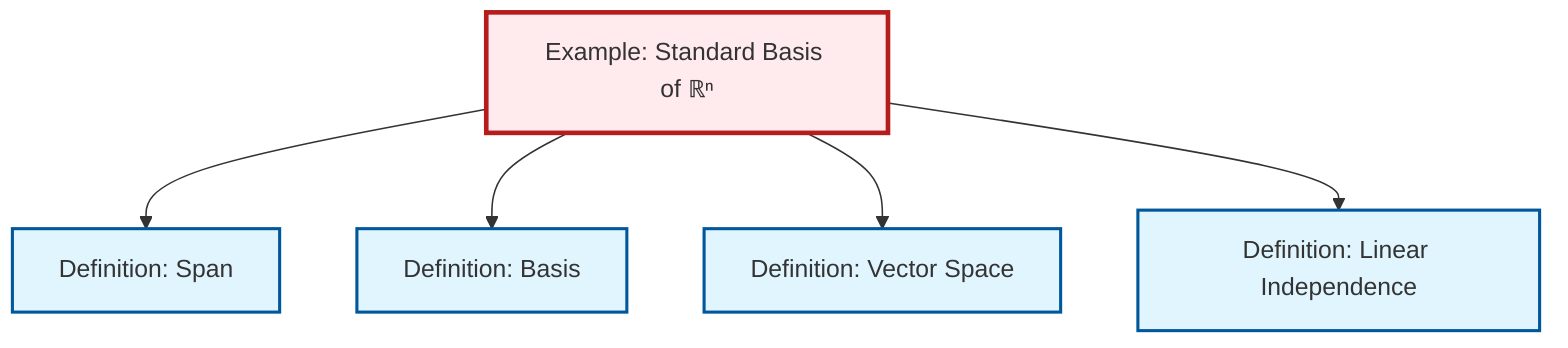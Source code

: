 graph TD
    classDef definition fill:#e1f5fe,stroke:#01579b,stroke-width:2px
    classDef theorem fill:#f3e5f5,stroke:#4a148c,stroke-width:2px
    classDef axiom fill:#fff3e0,stroke:#e65100,stroke-width:2px
    classDef example fill:#e8f5e9,stroke:#1b5e20,stroke-width:2px
    classDef current fill:#ffebee,stroke:#b71c1c,stroke-width:3px
    def-vector-space["Definition: Vector Space"]:::definition
    def-linear-independence["Definition: Linear Independence"]:::definition
    def-span["Definition: Span"]:::definition
    ex-standard-basis-rn["Example: Standard Basis of ℝⁿ"]:::example
    def-basis["Definition: Basis"]:::definition
    ex-standard-basis-rn --> def-span
    ex-standard-basis-rn --> def-basis
    ex-standard-basis-rn --> def-vector-space
    ex-standard-basis-rn --> def-linear-independence
    class ex-standard-basis-rn current